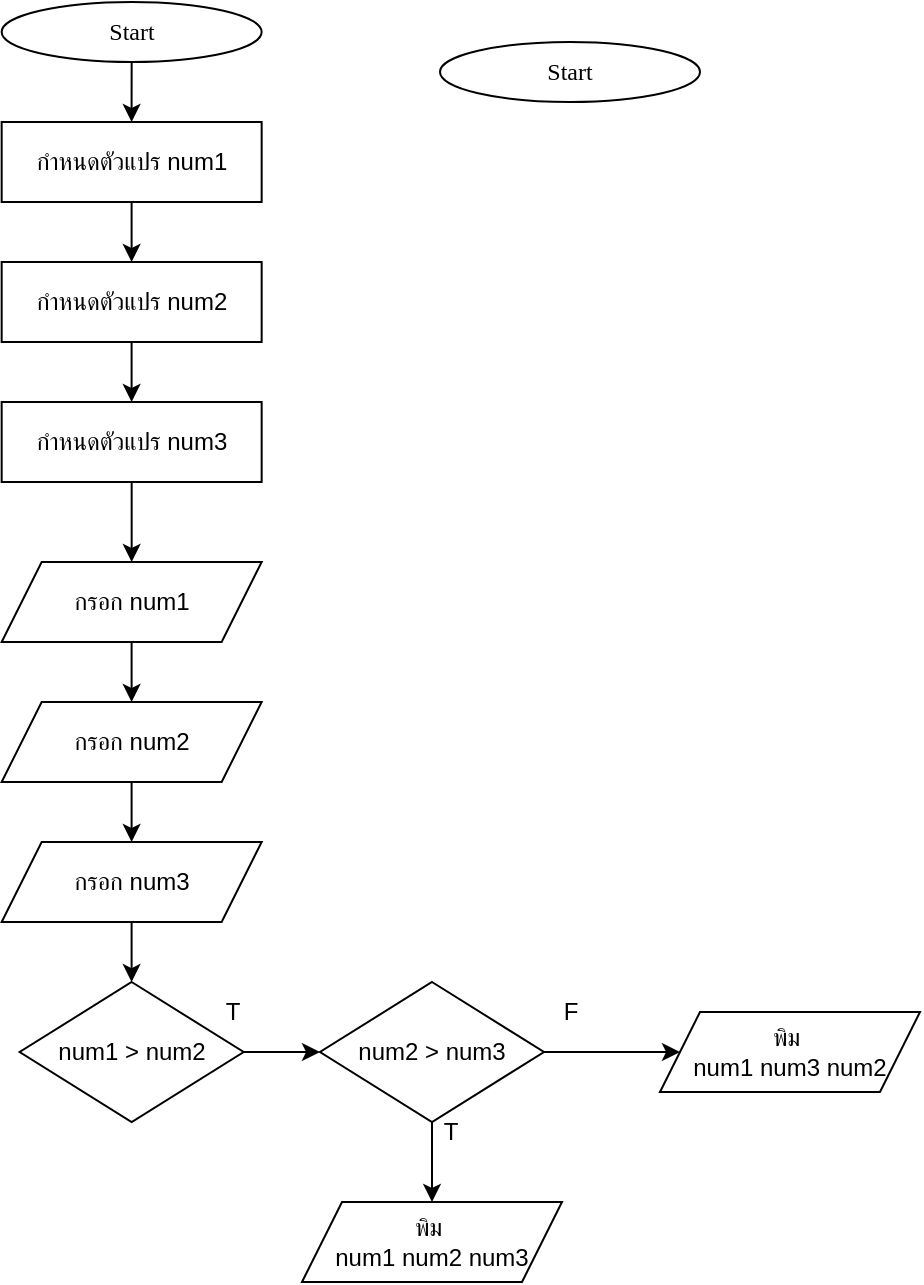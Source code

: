 <mxfile version="24.9.0">
  <diagram name="Page-1" id="am-oiEXU-2CgiihYphID">
    <mxGraphModel dx="1569" dy="390" grid="1" gridSize="10" guides="1" tooltips="1" connect="1" arrows="1" fold="1" page="1" pageScale="1" pageWidth="850" pageHeight="1100" math="0" shadow="0">
      <root>
        <mxCell id="0" />
        <mxCell id="1" parent="0" />
        <mxCell id="r2GQ61UGdVES13xG0Zt3-8" value="" style="edgeStyle=orthogonalEdgeStyle;rounded=0;orthogonalLoop=1;jettySize=auto;html=1;" edge="1" parent="1" source="r2GQ61UGdVES13xG0Zt3-1" target="r2GQ61UGdVES13xG0Zt3-7">
          <mxGeometry relative="1" as="geometry" />
        </mxCell>
        <mxCell id="r2GQ61UGdVES13xG0Zt3-1" value="&lt;font data-font-src=&quot;https://fonts.googleapis.com/css?family=Sarabun&quot; face=&quot;Sarabun&quot;&gt;Start&lt;/font&gt;" style="ellipse;whiteSpace=wrap;html=1;" vertex="1" parent="1">
          <mxGeometry x="-619.17" y="50" width="130" height="30" as="geometry" />
        </mxCell>
        <mxCell id="r2GQ61UGdVES13xG0Zt3-6" value="&lt;font data-font-src=&quot;https://fonts.googleapis.com/css?family=Sarabun&quot; face=&quot;Sarabun&quot;&gt;Start&lt;/font&gt;" style="ellipse;whiteSpace=wrap;html=1;" vertex="1" parent="1">
          <mxGeometry x="-400.0" y="70" width="130" height="30" as="geometry" />
        </mxCell>
        <mxCell id="r2GQ61UGdVES13xG0Zt3-10" value="" style="edgeStyle=orthogonalEdgeStyle;rounded=0;orthogonalLoop=1;jettySize=auto;html=1;" edge="1" parent="1" source="r2GQ61UGdVES13xG0Zt3-7" target="r2GQ61UGdVES13xG0Zt3-9">
          <mxGeometry relative="1" as="geometry" />
        </mxCell>
        <mxCell id="r2GQ61UGdVES13xG0Zt3-7" value="กำหนดตัวแปร num1" style="rounded=0;whiteSpace=wrap;html=1;" vertex="1" parent="1">
          <mxGeometry x="-619.17" y="110" width="130" height="40" as="geometry" />
        </mxCell>
        <mxCell id="r2GQ61UGdVES13xG0Zt3-12" value="" style="edgeStyle=orthogonalEdgeStyle;rounded=0;orthogonalLoop=1;jettySize=auto;html=1;" edge="1" parent="1" source="r2GQ61UGdVES13xG0Zt3-9" target="r2GQ61UGdVES13xG0Zt3-11">
          <mxGeometry relative="1" as="geometry" />
        </mxCell>
        <mxCell id="r2GQ61UGdVES13xG0Zt3-9" value="กำหนดตัวแปร num2" style="rounded=0;whiteSpace=wrap;html=1;" vertex="1" parent="1">
          <mxGeometry x="-619.17" y="180" width="130" height="40" as="geometry" />
        </mxCell>
        <mxCell id="r2GQ61UGdVES13xG0Zt3-14" value="" style="edgeStyle=orthogonalEdgeStyle;rounded=0;orthogonalLoop=1;jettySize=auto;html=1;" edge="1" parent="1" source="r2GQ61UGdVES13xG0Zt3-11" target="r2GQ61UGdVES13xG0Zt3-13">
          <mxGeometry relative="1" as="geometry" />
        </mxCell>
        <mxCell id="r2GQ61UGdVES13xG0Zt3-11" value="กำหนดตัวแปร num3" style="rounded=0;whiteSpace=wrap;html=1;" vertex="1" parent="1">
          <mxGeometry x="-619.17" y="250" width="130" height="40" as="geometry" />
        </mxCell>
        <mxCell id="r2GQ61UGdVES13xG0Zt3-16" value="" style="edgeStyle=orthogonalEdgeStyle;rounded=0;orthogonalLoop=1;jettySize=auto;html=1;" edge="1" parent="1" source="r2GQ61UGdVES13xG0Zt3-13" target="r2GQ61UGdVES13xG0Zt3-15">
          <mxGeometry relative="1" as="geometry" />
        </mxCell>
        <mxCell id="r2GQ61UGdVES13xG0Zt3-13" value="กรอก num1" style="shape=parallelogram;perimeter=parallelogramPerimeter;whiteSpace=wrap;html=1;fixedSize=1;" vertex="1" parent="1">
          <mxGeometry x="-619.17" y="330" width="130" height="40" as="geometry" />
        </mxCell>
        <mxCell id="r2GQ61UGdVES13xG0Zt3-18" value="" style="edgeStyle=orthogonalEdgeStyle;rounded=0;orthogonalLoop=1;jettySize=auto;html=1;" edge="1" parent="1" source="r2GQ61UGdVES13xG0Zt3-15" target="r2GQ61UGdVES13xG0Zt3-17">
          <mxGeometry relative="1" as="geometry" />
        </mxCell>
        <mxCell id="r2GQ61UGdVES13xG0Zt3-15" value="กรอก num2" style="shape=parallelogram;perimeter=parallelogramPerimeter;whiteSpace=wrap;html=1;fixedSize=1;" vertex="1" parent="1">
          <mxGeometry x="-619.17" y="400" width="130" height="40" as="geometry" />
        </mxCell>
        <mxCell id="r2GQ61UGdVES13xG0Zt3-20" value="" style="edgeStyle=orthogonalEdgeStyle;rounded=0;orthogonalLoop=1;jettySize=auto;html=1;" edge="1" parent="1" source="r2GQ61UGdVES13xG0Zt3-17" target="r2GQ61UGdVES13xG0Zt3-19">
          <mxGeometry relative="1" as="geometry" />
        </mxCell>
        <mxCell id="r2GQ61UGdVES13xG0Zt3-17" value="กรอก num3" style="shape=parallelogram;perimeter=parallelogramPerimeter;whiteSpace=wrap;html=1;fixedSize=1;" vertex="1" parent="1">
          <mxGeometry x="-619.17" y="470" width="130" height="40" as="geometry" />
        </mxCell>
        <mxCell id="r2GQ61UGdVES13xG0Zt3-22" value="" style="edgeStyle=orthogonalEdgeStyle;rounded=0;orthogonalLoop=1;jettySize=auto;html=1;" edge="1" parent="1" source="r2GQ61UGdVES13xG0Zt3-19" target="r2GQ61UGdVES13xG0Zt3-21">
          <mxGeometry relative="1" as="geometry" />
        </mxCell>
        <mxCell id="r2GQ61UGdVES13xG0Zt3-19" value="num1 &amp;gt; num2" style="rhombus;whiteSpace=wrap;html=1;" vertex="1" parent="1">
          <mxGeometry x="-610.17" y="540" width="112" height="70" as="geometry" />
        </mxCell>
        <mxCell id="r2GQ61UGdVES13xG0Zt3-26" value="" style="edgeStyle=orthogonalEdgeStyle;rounded=0;orthogonalLoop=1;jettySize=auto;html=1;" edge="1" parent="1" source="r2GQ61UGdVES13xG0Zt3-21" target="r2GQ61UGdVES13xG0Zt3-23">
          <mxGeometry relative="1" as="geometry" />
        </mxCell>
        <mxCell id="r2GQ61UGdVES13xG0Zt3-28" value="" style="edgeStyle=orthogonalEdgeStyle;rounded=0;orthogonalLoop=1;jettySize=auto;html=1;" edge="1" parent="1" source="r2GQ61UGdVES13xG0Zt3-21" target="r2GQ61UGdVES13xG0Zt3-25">
          <mxGeometry relative="1" as="geometry" />
        </mxCell>
        <mxCell id="r2GQ61UGdVES13xG0Zt3-21" value="num2 &amp;gt; num3" style="rhombus;whiteSpace=wrap;html=1;" vertex="1" parent="1">
          <mxGeometry x="-460" y="540" width="112" height="70" as="geometry" />
        </mxCell>
        <mxCell id="r2GQ61UGdVES13xG0Zt3-23" value="พิม&amp;nbsp;&lt;div&gt;num1 num2 num3&lt;/div&gt;" style="shape=parallelogram;perimeter=parallelogramPerimeter;whiteSpace=wrap;html=1;fixedSize=1;" vertex="1" parent="1">
          <mxGeometry x="-469.0" y="650" width="130" height="40" as="geometry" />
        </mxCell>
        <mxCell id="r2GQ61UGdVES13xG0Zt3-24" value="T" style="text;html=1;align=center;verticalAlign=middle;resizable=0;points=[];autosize=1;strokeColor=none;fillColor=none;" vertex="1" parent="1">
          <mxGeometry x="-519.17" y="540" width="30" height="30" as="geometry" />
        </mxCell>
        <mxCell id="r2GQ61UGdVES13xG0Zt3-25" value="พิม&amp;nbsp;&lt;div&gt;num1 num3 num2&lt;/div&gt;" style="shape=parallelogram;perimeter=parallelogramPerimeter;whiteSpace=wrap;html=1;fixedSize=1;" vertex="1" parent="1">
          <mxGeometry x="-290.0" y="555" width="130" height="40" as="geometry" />
        </mxCell>
        <mxCell id="r2GQ61UGdVES13xG0Zt3-27" value="T" style="text;html=1;align=center;verticalAlign=middle;resizable=0;points=[];autosize=1;strokeColor=none;fillColor=none;" vertex="1" parent="1">
          <mxGeometry x="-410.0" y="600" width="30" height="30" as="geometry" />
        </mxCell>
        <mxCell id="r2GQ61UGdVES13xG0Zt3-29" value="F" style="text;html=1;align=center;verticalAlign=middle;resizable=0;points=[];autosize=1;strokeColor=none;fillColor=none;" vertex="1" parent="1">
          <mxGeometry x="-350.0" y="540" width="30" height="30" as="geometry" />
        </mxCell>
      </root>
    </mxGraphModel>
  </diagram>
</mxfile>
